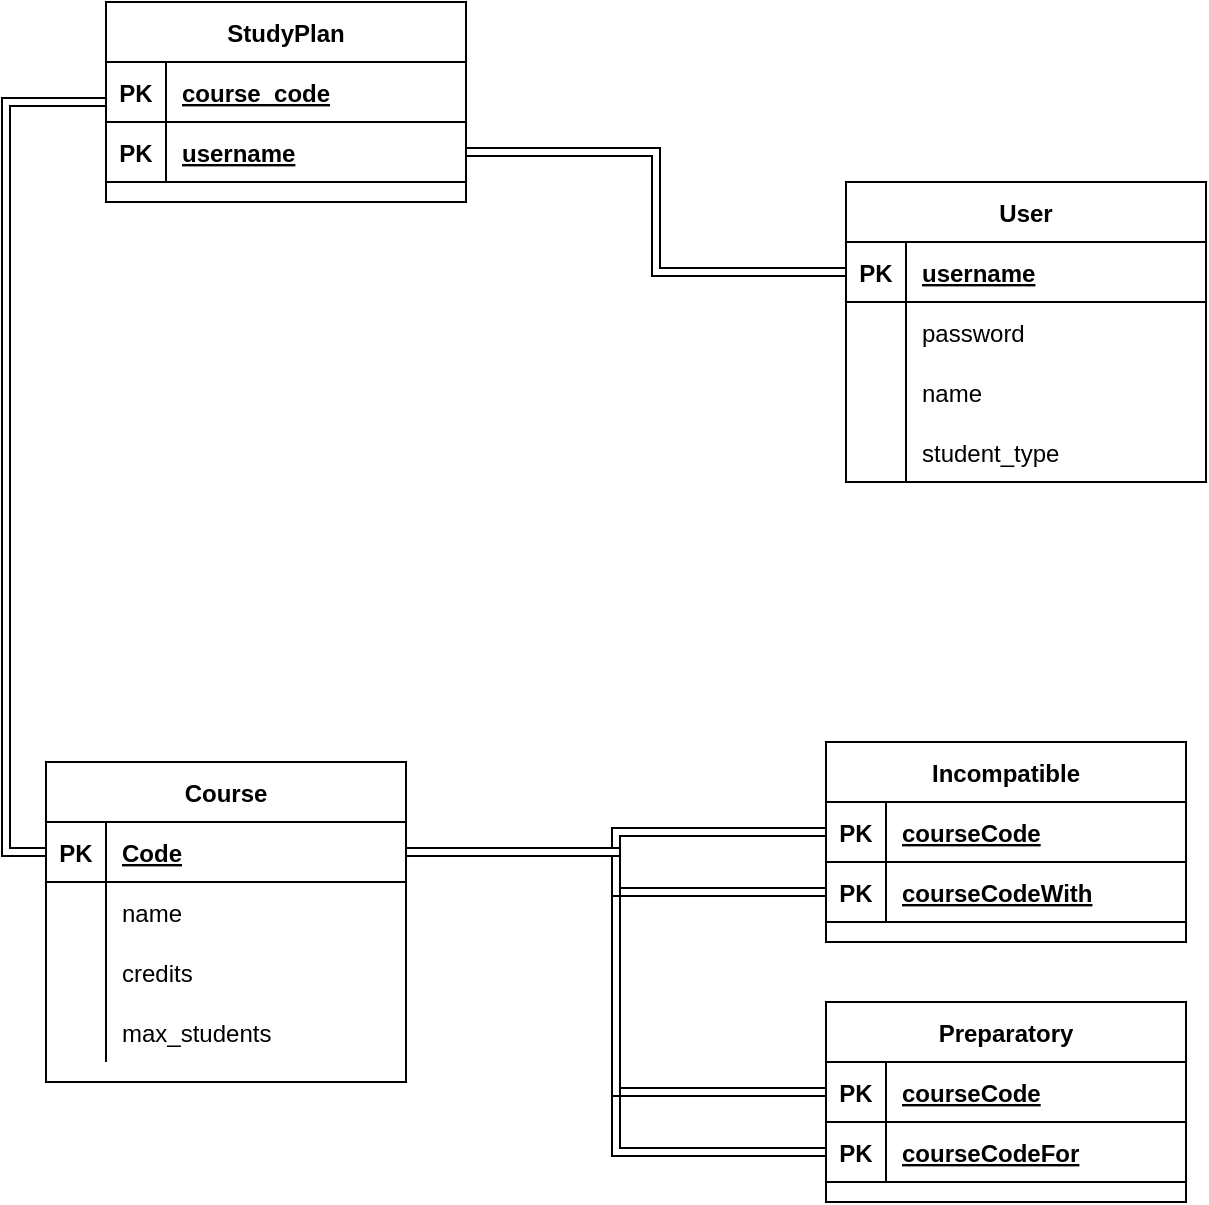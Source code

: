 <mxfile version="19.0.3" type="github">
  <diagram id="Dn7TwHJ3SE_YeNfg-z3B" name="Page-1">
    <mxGraphModel dx="1799" dy="905" grid="1" gridSize="10" guides="1" tooltips="1" connect="1" arrows="1" fold="1" page="1" pageScale="1" pageWidth="827" pageHeight="1169" math="0" shadow="0">
      <root>
        <mxCell id="0" />
        <mxCell id="1" parent="0" />
        <mxCell id="DgQ__dt2AKvJvYFfZBxR-54" style="edgeStyle=orthogonalEdgeStyle;rounded=0;orthogonalLoop=1;jettySize=auto;html=1;endArrow=none;endFill=0;shape=link;exitX=0;exitY=0.5;exitDx=0;exitDy=0;entryX=0;entryY=0.5;entryDx=0;entryDy=0;" parent="1" source="DgQ__dt2AKvJvYFfZBxR-19" target="DgQ__dt2AKvJvYFfZBxR-47" edge="1">
          <mxGeometry relative="1" as="geometry">
            <mxPoint x="180" y="160" as="targetPoint" />
          </mxGeometry>
        </mxCell>
        <mxCell id="DgQ__dt2AKvJvYFfZBxR-18" value="Course" style="shape=table;startSize=30;container=1;collapsible=1;childLayout=tableLayout;fixedRows=1;rowLines=0;fontStyle=1;align=center;resizeLast=1;" parent="1" vertex="1">
          <mxGeometry x="90" y="440" width="180" height="160" as="geometry" />
        </mxCell>
        <mxCell id="DgQ__dt2AKvJvYFfZBxR-19" value="" style="shape=tableRow;horizontal=0;startSize=0;swimlaneHead=0;swimlaneBody=0;fillColor=none;collapsible=0;dropTarget=0;points=[[0,0.5],[1,0.5]];portConstraint=eastwest;top=0;left=0;right=0;bottom=1;" parent="DgQ__dt2AKvJvYFfZBxR-18" vertex="1">
          <mxGeometry y="30" width="180" height="30" as="geometry" />
        </mxCell>
        <mxCell id="DgQ__dt2AKvJvYFfZBxR-20" value="PK" style="shape=partialRectangle;connectable=0;fillColor=none;top=0;left=0;bottom=0;right=0;fontStyle=1;overflow=hidden;" parent="DgQ__dt2AKvJvYFfZBxR-19" vertex="1">
          <mxGeometry width="30" height="30" as="geometry">
            <mxRectangle width="30" height="30" as="alternateBounds" />
          </mxGeometry>
        </mxCell>
        <mxCell id="DgQ__dt2AKvJvYFfZBxR-21" value="Code" style="shape=partialRectangle;connectable=0;fillColor=none;top=0;left=0;bottom=0;right=0;align=left;spacingLeft=6;fontStyle=5;overflow=hidden;" parent="DgQ__dt2AKvJvYFfZBxR-19" vertex="1">
          <mxGeometry x="30" width="150" height="30" as="geometry">
            <mxRectangle width="150" height="30" as="alternateBounds" />
          </mxGeometry>
        </mxCell>
        <mxCell id="DgQ__dt2AKvJvYFfZBxR-22" value="" style="shape=tableRow;horizontal=0;startSize=0;swimlaneHead=0;swimlaneBody=0;fillColor=none;collapsible=0;dropTarget=0;points=[[0,0.5],[1,0.5]];portConstraint=eastwest;top=0;left=0;right=0;bottom=0;" parent="DgQ__dt2AKvJvYFfZBxR-18" vertex="1">
          <mxGeometry y="60" width="180" height="30" as="geometry" />
        </mxCell>
        <mxCell id="DgQ__dt2AKvJvYFfZBxR-23" value="" style="shape=partialRectangle;connectable=0;fillColor=none;top=0;left=0;bottom=0;right=0;editable=1;overflow=hidden;" parent="DgQ__dt2AKvJvYFfZBxR-22" vertex="1">
          <mxGeometry width="30" height="30" as="geometry">
            <mxRectangle width="30" height="30" as="alternateBounds" />
          </mxGeometry>
        </mxCell>
        <mxCell id="DgQ__dt2AKvJvYFfZBxR-24" value="name" style="shape=partialRectangle;connectable=0;fillColor=none;top=0;left=0;bottom=0;right=0;align=left;spacingLeft=6;overflow=hidden;" parent="DgQ__dt2AKvJvYFfZBxR-22" vertex="1">
          <mxGeometry x="30" width="150" height="30" as="geometry">
            <mxRectangle width="150" height="30" as="alternateBounds" />
          </mxGeometry>
        </mxCell>
        <mxCell id="DgQ__dt2AKvJvYFfZBxR-25" value="" style="shape=tableRow;horizontal=0;startSize=0;swimlaneHead=0;swimlaneBody=0;fillColor=none;collapsible=0;dropTarget=0;points=[[0,0.5],[1,0.5]];portConstraint=eastwest;top=0;left=0;right=0;bottom=0;" parent="DgQ__dt2AKvJvYFfZBxR-18" vertex="1">
          <mxGeometry y="90" width="180" height="30" as="geometry" />
        </mxCell>
        <mxCell id="DgQ__dt2AKvJvYFfZBxR-26" value="" style="shape=partialRectangle;connectable=0;fillColor=none;top=0;left=0;bottom=0;right=0;editable=1;overflow=hidden;" parent="DgQ__dt2AKvJvYFfZBxR-25" vertex="1">
          <mxGeometry width="30" height="30" as="geometry">
            <mxRectangle width="30" height="30" as="alternateBounds" />
          </mxGeometry>
        </mxCell>
        <mxCell id="DgQ__dt2AKvJvYFfZBxR-27" value="credits" style="shape=partialRectangle;connectable=0;fillColor=none;top=0;left=0;bottom=0;right=0;align=left;spacingLeft=6;overflow=hidden;" parent="DgQ__dt2AKvJvYFfZBxR-25" vertex="1">
          <mxGeometry x="30" width="150" height="30" as="geometry">
            <mxRectangle width="150" height="30" as="alternateBounds" />
          </mxGeometry>
        </mxCell>
        <mxCell id="DgQ__dt2AKvJvYFfZBxR-28" value="" style="shape=tableRow;horizontal=0;startSize=0;swimlaneHead=0;swimlaneBody=0;fillColor=none;collapsible=0;dropTarget=0;points=[[0,0.5],[1,0.5]];portConstraint=eastwest;top=0;left=0;right=0;bottom=0;" parent="DgQ__dt2AKvJvYFfZBxR-18" vertex="1">
          <mxGeometry y="120" width="180" height="30" as="geometry" />
        </mxCell>
        <mxCell id="DgQ__dt2AKvJvYFfZBxR-29" value="" style="shape=partialRectangle;connectable=0;fillColor=none;top=0;left=0;bottom=0;right=0;editable=1;overflow=hidden;" parent="DgQ__dt2AKvJvYFfZBxR-28" vertex="1">
          <mxGeometry width="30" height="30" as="geometry">
            <mxRectangle width="30" height="30" as="alternateBounds" />
          </mxGeometry>
        </mxCell>
        <mxCell id="DgQ__dt2AKvJvYFfZBxR-30" value="max_students" style="shape=partialRectangle;connectable=0;fillColor=none;top=0;left=0;bottom=0;right=0;align=left;spacingLeft=6;overflow=hidden;" parent="DgQ__dt2AKvJvYFfZBxR-28" vertex="1">
          <mxGeometry x="30" width="150" height="30" as="geometry">
            <mxRectangle width="150" height="30" as="alternateBounds" />
          </mxGeometry>
        </mxCell>
        <mxCell id="DgQ__dt2AKvJvYFfZBxR-31" value="User" style="shape=table;startSize=30;container=1;collapsible=1;childLayout=tableLayout;fixedRows=1;rowLines=0;fontStyle=1;align=center;resizeLast=1;" parent="1" vertex="1">
          <mxGeometry x="490" y="150" width="180" height="150" as="geometry" />
        </mxCell>
        <mxCell id="DgQ__dt2AKvJvYFfZBxR-32" value="" style="shape=tableRow;horizontal=0;startSize=0;swimlaneHead=0;swimlaneBody=0;fillColor=none;collapsible=0;dropTarget=0;points=[[0,0.5],[1,0.5]];portConstraint=eastwest;top=0;left=0;right=0;bottom=1;" parent="DgQ__dt2AKvJvYFfZBxR-31" vertex="1">
          <mxGeometry y="30" width="180" height="30" as="geometry" />
        </mxCell>
        <mxCell id="DgQ__dt2AKvJvYFfZBxR-33" value="PK" style="shape=partialRectangle;connectable=0;fillColor=none;top=0;left=0;bottom=0;right=0;fontStyle=1;overflow=hidden;" parent="DgQ__dt2AKvJvYFfZBxR-32" vertex="1">
          <mxGeometry width="30" height="30" as="geometry">
            <mxRectangle width="30" height="30" as="alternateBounds" />
          </mxGeometry>
        </mxCell>
        <mxCell id="DgQ__dt2AKvJvYFfZBxR-34" value="username" style="shape=partialRectangle;connectable=0;fillColor=none;top=0;left=0;bottom=0;right=0;align=left;spacingLeft=6;fontStyle=5;overflow=hidden;" parent="DgQ__dt2AKvJvYFfZBxR-32" vertex="1">
          <mxGeometry x="30" width="150" height="30" as="geometry">
            <mxRectangle width="150" height="30" as="alternateBounds" />
          </mxGeometry>
        </mxCell>
        <mxCell id="DgQ__dt2AKvJvYFfZBxR-41" value="" style="shape=tableRow;horizontal=0;startSize=0;swimlaneHead=0;swimlaneBody=0;fillColor=none;collapsible=0;dropTarget=0;points=[[0,0.5],[1,0.5]];portConstraint=eastwest;top=0;left=0;right=0;bottom=0;" parent="DgQ__dt2AKvJvYFfZBxR-31" vertex="1">
          <mxGeometry y="60" width="180" height="30" as="geometry" />
        </mxCell>
        <mxCell id="DgQ__dt2AKvJvYFfZBxR-42" value="" style="shape=partialRectangle;connectable=0;fillColor=none;top=0;left=0;bottom=0;right=0;editable=1;overflow=hidden;" parent="DgQ__dt2AKvJvYFfZBxR-41" vertex="1">
          <mxGeometry width="30" height="30" as="geometry">
            <mxRectangle width="30" height="30" as="alternateBounds" />
          </mxGeometry>
        </mxCell>
        <mxCell id="DgQ__dt2AKvJvYFfZBxR-43" value="password" style="shape=partialRectangle;connectable=0;fillColor=none;top=0;left=0;bottom=0;right=0;align=left;spacingLeft=6;overflow=hidden;" parent="DgQ__dt2AKvJvYFfZBxR-41" vertex="1">
          <mxGeometry x="30" width="150" height="30" as="geometry">
            <mxRectangle width="150" height="30" as="alternateBounds" />
          </mxGeometry>
        </mxCell>
        <mxCell id="FwfEe7zg1QbSAZN3I2Oq-1" value="" style="shape=tableRow;horizontal=0;startSize=0;swimlaneHead=0;swimlaneBody=0;fillColor=none;collapsible=0;dropTarget=0;points=[[0,0.5],[1,0.5]];portConstraint=eastwest;top=0;left=0;right=0;bottom=0;" vertex="1" parent="DgQ__dt2AKvJvYFfZBxR-31">
          <mxGeometry y="90" width="180" height="30" as="geometry" />
        </mxCell>
        <mxCell id="FwfEe7zg1QbSAZN3I2Oq-2" value="" style="shape=partialRectangle;connectable=0;fillColor=none;top=0;left=0;bottom=0;right=0;editable=1;overflow=hidden;" vertex="1" parent="FwfEe7zg1QbSAZN3I2Oq-1">
          <mxGeometry width="30" height="30" as="geometry">
            <mxRectangle width="30" height="30" as="alternateBounds" />
          </mxGeometry>
        </mxCell>
        <mxCell id="FwfEe7zg1QbSAZN3I2Oq-3" value="name" style="shape=partialRectangle;connectable=0;fillColor=none;top=0;left=0;bottom=0;right=0;align=left;spacingLeft=6;overflow=hidden;" vertex="1" parent="FwfEe7zg1QbSAZN3I2Oq-1">
          <mxGeometry x="30" width="150" height="30" as="geometry">
            <mxRectangle width="150" height="30" as="alternateBounds" />
          </mxGeometry>
        </mxCell>
        <mxCell id="FwfEe7zg1QbSAZN3I2Oq-4" value="" style="shape=tableRow;horizontal=0;startSize=0;swimlaneHead=0;swimlaneBody=0;fillColor=none;collapsible=0;dropTarget=0;points=[[0,0.5],[1,0.5]];portConstraint=eastwest;top=0;left=0;right=0;bottom=0;" vertex="1" parent="DgQ__dt2AKvJvYFfZBxR-31">
          <mxGeometry y="120" width="180" height="30" as="geometry" />
        </mxCell>
        <mxCell id="FwfEe7zg1QbSAZN3I2Oq-5" value="" style="shape=partialRectangle;connectable=0;fillColor=none;top=0;left=0;bottom=0;right=0;editable=1;overflow=hidden;" vertex="1" parent="FwfEe7zg1QbSAZN3I2Oq-4">
          <mxGeometry width="30" height="30" as="geometry">
            <mxRectangle width="30" height="30" as="alternateBounds" />
          </mxGeometry>
        </mxCell>
        <mxCell id="FwfEe7zg1QbSAZN3I2Oq-6" value="student_type" style="shape=partialRectangle;connectable=0;fillColor=none;top=0;left=0;bottom=0;right=0;align=left;spacingLeft=6;overflow=hidden;" vertex="1" parent="FwfEe7zg1QbSAZN3I2Oq-4">
          <mxGeometry x="30" width="150" height="30" as="geometry">
            <mxRectangle width="150" height="30" as="alternateBounds" />
          </mxGeometry>
        </mxCell>
        <mxCell id="DgQ__dt2AKvJvYFfZBxR-47" value="StudyPlan" style="shape=table;startSize=30;container=1;collapsible=1;childLayout=tableLayout;fixedRows=1;rowLines=0;fontStyle=1;align=center;resizeLast=1;" parent="1" vertex="1">
          <mxGeometry x="120" y="60" width="180" height="100" as="geometry" />
        </mxCell>
        <mxCell id="DgQ__dt2AKvJvYFfZBxR-48" value="" style="shape=tableRow;horizontal=0;startSize=0;swimlaneHead=0;swimlaneBody=0;fillColor=none;collapsible=0;dropTarget=0;points=[[0,0.5],[1,0.5]];portConstraint=eastwest;top=0;left=0;right=0;bottom=1;" parent="DgQ__dt2AKvJvYFfZBxR-47" vertex="1">
          <mxGeometry y="30" width="180" height="30" as="geometry" />
        </mxCell>
        <mxCell id="DgQ__dt2AKvJvYFfZBxR-49" value="PK" style="shape=partialRectangle;connectable=0;fillColor=none;top=0;left=0;bottom=0;right=0;fontStyle=1;overflow=hidden;" parent="DgQ__dt2AKvJvYFfZBxR-48" vertex="1">
          <mxGeometry width="30" height="30" as="geometry">
            <mxRectangle width="30" height="30" as="alternateBounds" />
          </mxGeometry>
        </mxCell>
        <mxCell id="DgQ__dt2AKvJvYFfZBxR-50" value="course_code" style="shape=partialRectangle;connectable=0;fillColor=none;top=0;left=0;bottom=0;right=0;align=left;spacingLeft=6;fontStyle=5;overflow=hidden;" parent="DgQ__dt2AKvJvYFfZBxR-48" vertex="1">
          <mxGeometry x="30" width="150" height="30" as="geometry">
            <mxRectangle width="150" height="30" as="alternateBounds" />
          </mxGeometry>
        </mxCell>
        <mxCell id="DgQ__dt2AKvJvYFfZBxR-55" value="" style="shape=tableRow;horizontal=0;startSize=0;swimlaneHead=0;swimlaneBody=0;fillColor=none;collapsible=0;dropTarget=0;points=[[0,0.5],[1,0.5]];portConstraint=eastwest;top=0;left=0;right=0;bottom=1;" parent="DgQ__dt2AKvJvYFfZBxR-47" vertex="1">
          <mxGeometry y="60" width="180" height="30" as="geometry" />
        </mxCell>
        <mxCell id="DgQ__dt2AKvJvYFfZBxR-56" value="PK" style="shape=partialRectangle;connectable=0;fillColor=none;top=0;left=0;bottom=0;right=0;fontStyle=1;overflow=hidden;" parent="DgQ__dt2AKvJvYFfZBxR-55" vertex="1">
          <mxGeometry width="30" height="30" as="geometry">
            <mxRectangle width="30" height="30" as="alternateBounds" />
          </mxGeometry>
        </mxCell>
        <mxCell id="DgQ__dt2AKvJvYFfZBxR-57" value="username" style="shape=partialRectangle;connectable=0;fillColor=none;top=0;left=0;bottom=0;right=0;align=left;spacingLeft=6;fontStyle=5;overflow=hidden;" parent="DgQ__dt2AKvJvYFfZBxR-55" vertex="1">
          <mxGeometry x="30" width="150" height="30" as="geometry">
            <mxRectangle width="150" height="30" as="alternateBounds" />
          </mxGeometry>
        </mxCell>
        <mxCell id="DgQ__dt2AKvJvYFfZBxR-58" style="edgeStyle=orthogonalEdgeStyle;shape=link;rounded=0;orthogonalLoop=1;jettySize=auto;html=1;entryX=1;entryY=0.75;entryDx=0;entryDy=0;endArrow=none;endFill=0;" parent="1" source="DgQ__dt2AKvJvYFfZBxR-32" target="DgQ__dt2AKvJvYFfZBxR-47" edge="1">
          <mxGeometry relative="1" as="geometry" />
        </mxCell>
        <mxCell id="DgQ__dt2AKvJvYFfZBxR-73" value="Incompatible" style="shape=table;startSize=30;container=1;collapsible=1;childLayout=tableLayout;fixedRows=1;rowLines=0;fontStyle=1;align=center;resizeLast=1;" parent="1" vertex="1">
          <mxGeometry x="480" y="430" width="180" height="100" as="geometry" />
        </mxCell>
        <mxCell id="DgQ__dt2AKvJvYFfZBxR-74" value="" style="shape=tableRow;horizontal=0;startSize=0;swimlaneHead=0;swimlaneBody=0;fillColor=none;collapsible=0;dropTarget=0;points=[[0,0.5],[1,0.5]];portConstraint=eastwest;top=0;left=0;right=0;bottom=1;" parent="DgQ__dt2AKvJvYFfZBxR-73" vertex="1">
          <mxGeometry y="30" width="180" height="30" as="geometry" />
        </mxCell>
        <mxCell id="DgQ__dt2AKvJvYFfZBxR-75" value="PK" style="shape=partialRectangle;connectable=0;fillColor=none;top=0;left=0;bottom=0;right=0;fontStyle=1;overflow=hidden;" parent="DgQ__dt2AKvJvYFfZBxR-74" vertex="1">
          <mxGeometry width="30" height="30" as="geometry">
            <mxRectangle width="30" height="30" as="alternateBounds" />
          </mxGeometry>
        </mxCell>
        <mxCell id="DgQ__dt2AKvJvYFfZBxR-76" value="courseCode" style="shape=partialRectangle;connectable=0;fillColor=none;top=0;left=0;bottom=0;right=0;align=left;spacingLeft=6;fontStyle=5;overflow=hidden;" parent="DgQ__dt2AKvJvYFfZBxR-74" vertex="1">
          <mxGeometry x="30" width="150" height="30" as="geometry">
            <mxRectangle width="150" height="30" as="alternateBounds" />
          </mxGeometry>
        </mxCell>
        <mxCell id="DgQ__dt2AKvJvYFfZBxR-77" value="" style="shape=tableRow;horizontal=0;startSize=0;swimlaneHead=0;swimlaneBody=0;fillColor=none;collapsible=0;dropTarget=0;points=[[0,0.5],[1,0.5]];portConstraint=eastwest;top=0;left=0;right=0;bottom=1;" parent="DgQ__dt2AKvJvYFfZBxR-73" vertex="1">
          <mxGeometry y="60" width="180" height="30" as="geometry" />
        </mxCell>
        <mxCell id="DgQ__dt2AKvJvYFfZBxR-78" value="PK" style="shape=partialRectangle;connectable=0;fillColor=none;top=0;left=0;bottom=0;right=0;fontStyle=1;overflow=hidden;" parent="DgQ__dt2AKvJvYFfZBxR-77" vertex="1">
          <mxGeometry width="30" height="30" as="geometry">
            <mxRectangle width="30" height="30" as="alternateBounds" />
          </mxGeometry>
        </mxCell>
        <mxCell id="DgQ__dt2AKvJvYFfZBxR-79" value="courseCodeWith" style="shape=partialRectangle;connectable=0;fillColor=none;top=0;left=0;bottom=0;right=0;align=left;spacingLeft=6;fontStyle=5;overflow=hidden;" parent="DgQ__dt2AKvJvYFfZBxR-77" vertex="1">
          <mxGeometry x="30" width="150" height="30" as="geometry">
            <mxRectangle width="150" height="30" as="alternateBounds" />
          </mxGeometry>
        </mxCell>
        <mxCell id="DgQ__dt2AKvJvYFfZBxR-80" style="edgeStyle=orthogonalEdgeStyle;shape=link;rounded=0;orthogonalLoop=1;jettySize=auto;html=1;entryX=0;entryY=0.5;entryDx=0;entryDy=0;endArrow=none;endFill=0;" parent="1" source="DgQ__dt2AKvJvYFfZBxR-19" target="DgQ__dt2AKvJvYFfZBxR-74" edge="1">
          <mxGeometry relative="1" as="geometry" />
        </mxCell>
        <mxCell id="DgQ__dt2AKvJvYFfZBxR-81" style="edgeStyle=orthogonalEdgeStyle;shape=link;rounded=0;orthogonalLoop=1;jettySize=auto;html=1;exitX=0;exitY=0.5;exitDx=0;exitDy=0;entryX=1;entryY=0.5;entryDx=0;entryDy=0;endArrow=none;endFill=0;" parent="1" source="DgQ__dt2AKvJvYFfZBxR-77" target="DgQ__dt2AKvJvYFfZBxR-19" edge="1">
          <mxGeometry relative="1" as="geometry" />
        </mxCell>
        <mxCell id="DgQ__dt2AKvJvYFfZBxR-90" style="edgeStyle=orthogonalEdgeStyle;shape=link;rounded=0;orthogonalLoop=1;jettySize=auto;html=1;exitX=0;exitY=0.75;exitDx=0;exitDy=0;entryX=1;entryY=0.5;entryDx=0;entryDy=0;endArrow=none;endFill=0;" parent="1" source="DgQ__dt2AKvJvYFfZBxR-82" target="DgQ__dt2AKvJvYFfZBxR-19" edge="1">
          <mxGeometry relative="1" as="geometry" />
        </mxCell>
        <mxCell id="DgQ__dt2AKvJvYFfZBxR-82" value="Preparatory" style="shape=table;startSize=30;container=1;collapsible=1;childLayout=tableLayout;fixedRows=1;rowLines=0;fontStyle=1;align=center;resizeLast=1;" parent="1" vertex="1">
          <mxGeometry x="480" y="560" width="180" height="100" as="geometry" />
        </mxCell>
        <mxCell id="DgQ__dt2AKvJvYFfZBxR-83" value="" style="shape=tableRow;horizontal=0;startSize=0;swimlaneHead=0;swimlaneBody=0;fillColor=none;collapsible=0;dropTarget=0;points=[[0,0.5],[1,0.5]];portConstraint=eastwest;top=0;left=0;right=0;bottom=1;" parent="DgQ__dt2AKvJvYFfZBxR-82" vertex="1">
          <mxGeometry y="30" width="180" height="30" as="geometry" />
        </mxCell>
        <mxCell id="DgQ__dt2AKvJvYFfZBxR-84" value="PK" style="shape=partialRectangle;connectable=0;fillColor=none;top=0;left=0;bottom=0;right=0;fontStyle=1;overflow=hidden;" parent="DgQ__dt2AKvJvYFfZBxR-83" vertex="1">
          <mxGeometry width="30" height="30" as="geometry">
            <mxRectangle width="30" height="30" as="alternateBounds" />
          </mxGeometry>
        </mxCell>
        <mxCell id="DgQ__dt2AKvJvYFfZBxR-85" value="courseCode" style="shape=partialRectangle;connectable=0;fillColor=none;top=0;left=0;bottom=0;right=0;align=left;spacingLeft=6;fontStyle=5;overflow=hidden;" parent="DgQ__dt2AKvJvYFfZBxR-83" vertex="1">
          <mxGeometry x="30" width="150" height="30" as="geometry">
            <mxRectangle width="150" height="30" as="alternateBounds" />
          </mxGeometry>
        </mxCell>
        <mxCell id="DgQ__dt2AKvJvYFfZBxR-86" value="" style="shape=tableRow;horizontal=0;startSize=0;swimlaneHead=0;swimlaneBody=0;fillColor=none;collapsible=0;dropTarget=0;points=[[0,0.5],[1,0.5]];portConstraint=eastwest;top=0;left=0;right=0;bottom=1;" parent="DgQ__dt2AKvJvYFfZBxR-82" vertex="1">
          <mxGeometry y="60" width="180" height="30" as="geometry" />
        </mxCell>
        <mxCell id="DgQ__dt2AKvJvYFfZBxR-87" value="PK" style="shape=partialRectangle;connectable=0;fillColor=none;top=0;left=0;bottom=0;right=0;fontStyle=1;overflow=hidden;" parent="DgQ__dt2AKvJvYFfZBxR-86" vertex="1">
          <mxGeometry width="30" height="30" as="geometry">
            <mxRectangle width="30" height="30" as="alternateBounds" />
          </mxGeometry>
        </mxCell>
        <mxCell id="DgQ__dt2AKvJvYFfZBxR-88" value="courseCodeFor" style="shape=partialRectangle;connectable=0;fillColor=none;top=0;left=0;bottom=0;right=0;align=left;spacingLeft=6;fontStyle=5;overflow=hidden;" parent="DgQ__dt2AKvJvYFfZBxR-86" vertex="1">
          <mxGeometry x="30" width="150" height="30" as="geometry">
            <mxRectangle width="150" height="30" as="alternateBounds" />
          </mxGeometry>
        </mxCell>
        <mxCell id="DgQ__dt2AKvJvYFfZBxR-89" style="edgeStyle=orthogonalEdgeStyle;shape=link;rounded=0;orthogonalLoop=1;jettySize=auto;html=1;entryX=1;entryY=0.5;entryDx=0;entryDy=0;endArrow=none;endFill=0;" parent="1" source="DgQ__dt2AKvJvYFfZBxR-83" target="DgQ__dt2AKvJvYFfZBxR-19" edge="1">
          <mxGeometry relative="1" as="geometry" />
        </mxCell>
      </root>
    </mxGraphModel>
  </diagram>
</mxfile>
